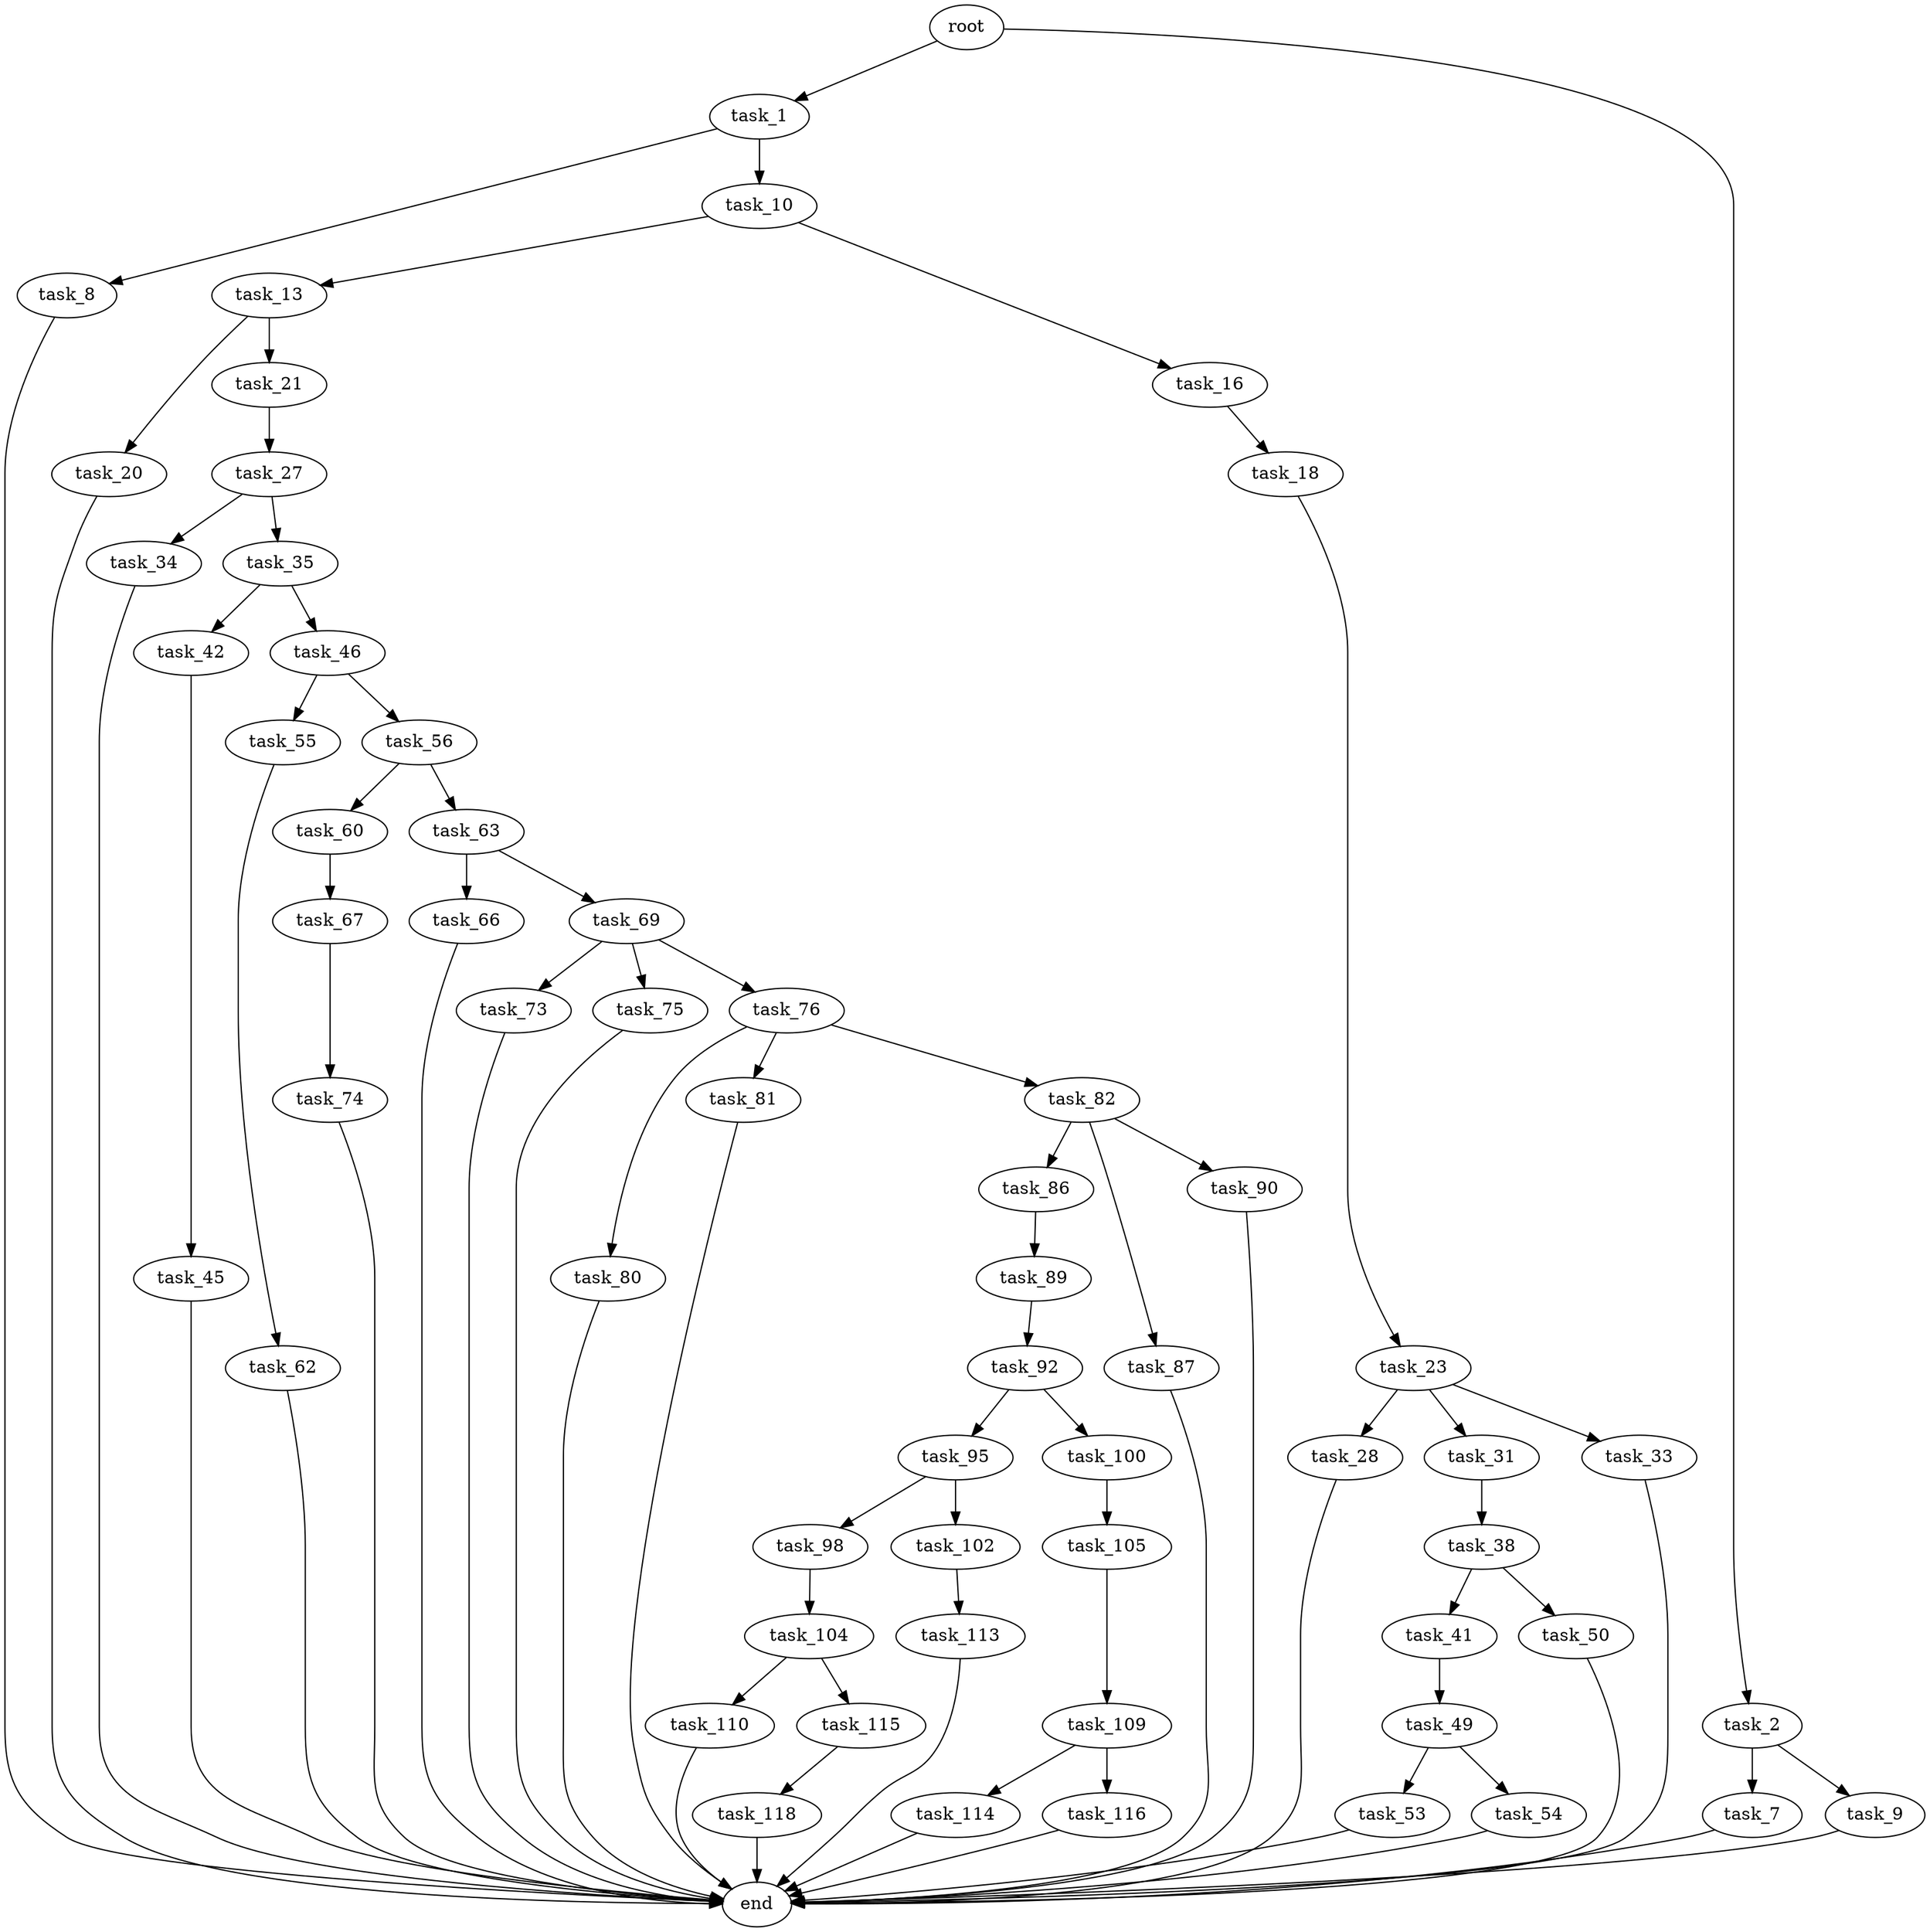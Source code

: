 digraph G {
  root [size="0.000000"];
  task_1 [size="606578475.000000"];
  task_2 [size="341595117625.000000"];
  task_7 [size="782757789696.000000"];
  task_8 [size="134217728000.000000"];
  task_9 [size="37564487197.000000"];
  task_10 [size="324013970224.000000"];
  task_13 [size="8589934592.000000"];
  task_16 [size="64766142651.000000"];
  task_18 [size="1073741824000.000000"];
  task_20 [size="17409579300.000000"];
  task_21 [size="33750724442.000000"];
  task_23 [size="782757789696.000000"];
  task_27 [size="5294544938.000000"];
  task_28 [size="47590064391.000000"];
  task_31 [size="57038552164.000000"];
  task_33 [size="68719476736.000000"];
  task_34 [size="134217728000.000000"];
  task_35 [size="351739908652.000000"];
  task_38 [size="80290525333.000000"];
  task_41 [size="940604556305.000000"];
  task_42 [size="6094023281.000000"];
  task_45 [size="1073741824000.000000"];
  task_46 [size="782757789696.000000"];
  task_49 [size="68046842407.000000"];
  task_50 [size="16440832369.000000"];
  task_53 [size="1553899178.000000"];
  task_54 [size="28991029248.000000"];
  task_55 [size="8589934592.000000"];
  task_56 [size="13426192311.000000"];
  task_60 [size="232816372273.000000"];
  task_62 [size="12171911666.000000"];
  task_63 [size="1073741824000.000000"];
  task_66 [size="9168909298.000000"];
  task_67 [size="278349200574.000000"];
  task_69 [size="8589934592.000000"];
  task_73 [size="7163324763.000000"];
  task_74 [size="68719476736.000000"];
  task_75 [size="28991029248.000000"];
  task_76 [size="134217728000.000000"];
  task_80 [size="360245384.000000"];
  task_81 [size="3666326104.000000"];
  task_82 [size="1076720485093.000000"];
  task_86 [size="68719476736.000000"];
  task_87 [size="1988103965.000000"];
  task_89 [size="27540951934.000000"];
  task_90 [size="8589934592.000000"];
  task_92 [size="134217728000.000000"];
  task_95 [size="28326166333.000000"];
  task_98 [size="73365483546.000000"];
  task_100 [size="385996243632.000000"];
  task_102 [size="68719476736.000000"];
  task_104 [size="21063902416.000000"];
  task_105 [size="3224119985.000000"];
  task_109 [size="8589934592.000000"];
  task_110 [size="86599534792.000000"];
  task_113 [size="73857095930.000000"];
  task_114 [size="7969102949.000000"];
  task_115 [size="8589934592.000000"];
  task_116 [size="74186073638.000000"];
  task_118 [size="55263940553.000000"];
  end [size="0.000000"];

  root -> task_1 [size="1.000000"];
  root -> task_2 [size="1.000000"];
  task_1 -> task_8 [size="33554432.000000"];
  task_1 -> task_10 [size="33554432.000000"];
  task_2 -> task_7 [size="411041792.000000"];
  task_2 -> task_9 [size="411041792.000000"];
  task_7 -> end [size="1.000000"];
  task_8 -> end [size="1.000000"];
  task_9 -> end [size="1.000000"];
  task_10 -> task_13 [size="209715200.000000"];
  task_10 -> task_16 [size="209715200.000000"];
  task_13 -> task_20 [size="33554432.000000"];
  task_13 -> task_21 [size="33554432.000000"];
  task_16 -> task_18 [size="209715200.000000"];
  task_18 -> task_23 [size="838860800.000000"];
  task_20 -> end [size="1.000000"];
  task_21 -> task_27 [size="679477248.000000"];
  task_23 -> task_28 [size="679477248.000000"];
  task_23 -> task_31 [size="679477248.000000"];
  task_23 -> task_33 [size="679477248.000000"];
  task_27 -> task_34 [size="209715200.000000"];
  task_27 -> task_35 [size="209715200.000000"];
  task_28 -> end [size="1.000000"];
  task_31 -> task_38 [size="134217728.000000"];
  task_33 -> end [size="1.000000"];
  task_34 -> end [size="1.000000"];
  task_35 -> task_42 [size="301989888.000000"];
  task_35 -> task_46 [size="301989888.000000"];
  task_38 -> task_41 [size="209715200.000000"];
  task_38 -> task_50 [size="209715200.000000"];
  task_41 -> task_49 [size="679477248.000000"];
  task_42 -> task_45 [size="134217728.000000"];
  task_45 -> end [size="1.000000"];
  task_46 -> task_55 [size="679477248.000000"];
  task_46 -> task_56 [size="679477248.000000"];
  task_49 -> task_53 [size="75497472.000000"];
  task_49 -> task_54 [size="75497472.000000"];
  task_50 -> end [size="1.000000"];
  task_53 -> end [size="1.000000"];
  task_54 -> end [size="1.000000"];
  task_55 -> task_62 [size="33554432.000000"];
  task_56 -> task_60 [size="411041792.000000"];
  task_56 -> task_63 [size="411041792.000000"];
  task_60 -> task_67 [size="411041792.000000"];
  task_62 -> end [size="1.000000"];
  task_63 -> task_66 [size="838860800.000000"];
  task_63 -> task_69 [size="838860800.000000"];
  task_66 -> end [size="1.000000"];
  task_67 -> task_74 [size="536870912.000000"];
  task_69 -> task_73 [size="33554432.000000"];
  task_69 -> task_75 [size="33554432.000000"];
  task_69 -> task_76 [size="33554432.000000"];
  task_73 -> end [size="1.000000"];
  task_74 -> end [size="1.000000"];
  task_75 -> end [size="1.000000"];
  task_76 -> task_80 [size="209715200.000000"];
  task_76 -> task_81 [size="209715200.000000"];
  task_76 -> task_82 [size="209715200.000000"];
  task_80 -> end [size="1.000000"];
  task_81 -> end [size="1.000000"];
  task_82 -> task_86 [size="838860800.000000"];
  task_82 -> task_87 [size="838860800.000000"];
  task_82 -> task_90 [size="838860800.000000"];
  task_86 -> task_89 [size="134217728.000000"];
  task_87 -> end [size="1.000000"];
  task_89 -> task_92 [size="536870912.000000"];
  task_90 -> end [size="1.000000"];
  task_92 -> task_95 [size="209715200.000000"];
  task_92 -> task_100 [size="209715200.000000"];
  task_95 -> task_98 [size="536870912.000000"];
  task_95 -> task_102 [size="536870912.000000"];
  task_98 -> task_104 [size="75497472.000000"];
  task_100 -> task_105 [size="301989888.000000"];
  task_102 -> task_113 [size="134217728.000000"];
  task_104 -> task_110 [size="838860800.000000"];
  task_104 -> task_115 [size="838860800.000000"];
  task_105 -> task_109 [size="75497472.000000"];
  task_109 -> task_114 [size="33554432.000000"];
  task_109 -> task_116 [size="33554432.000000"];
  task_110 -> end [size="1.000000"];
  task_113 -> end [size="1.000000"];
  task_114 -> end [size="1.000000"];
  task_115 -> task_118 [size="33554432.000000"];
  task_116 -> end [size="1.000000"];
  task_118 -> end [size="1.000000"];
}
